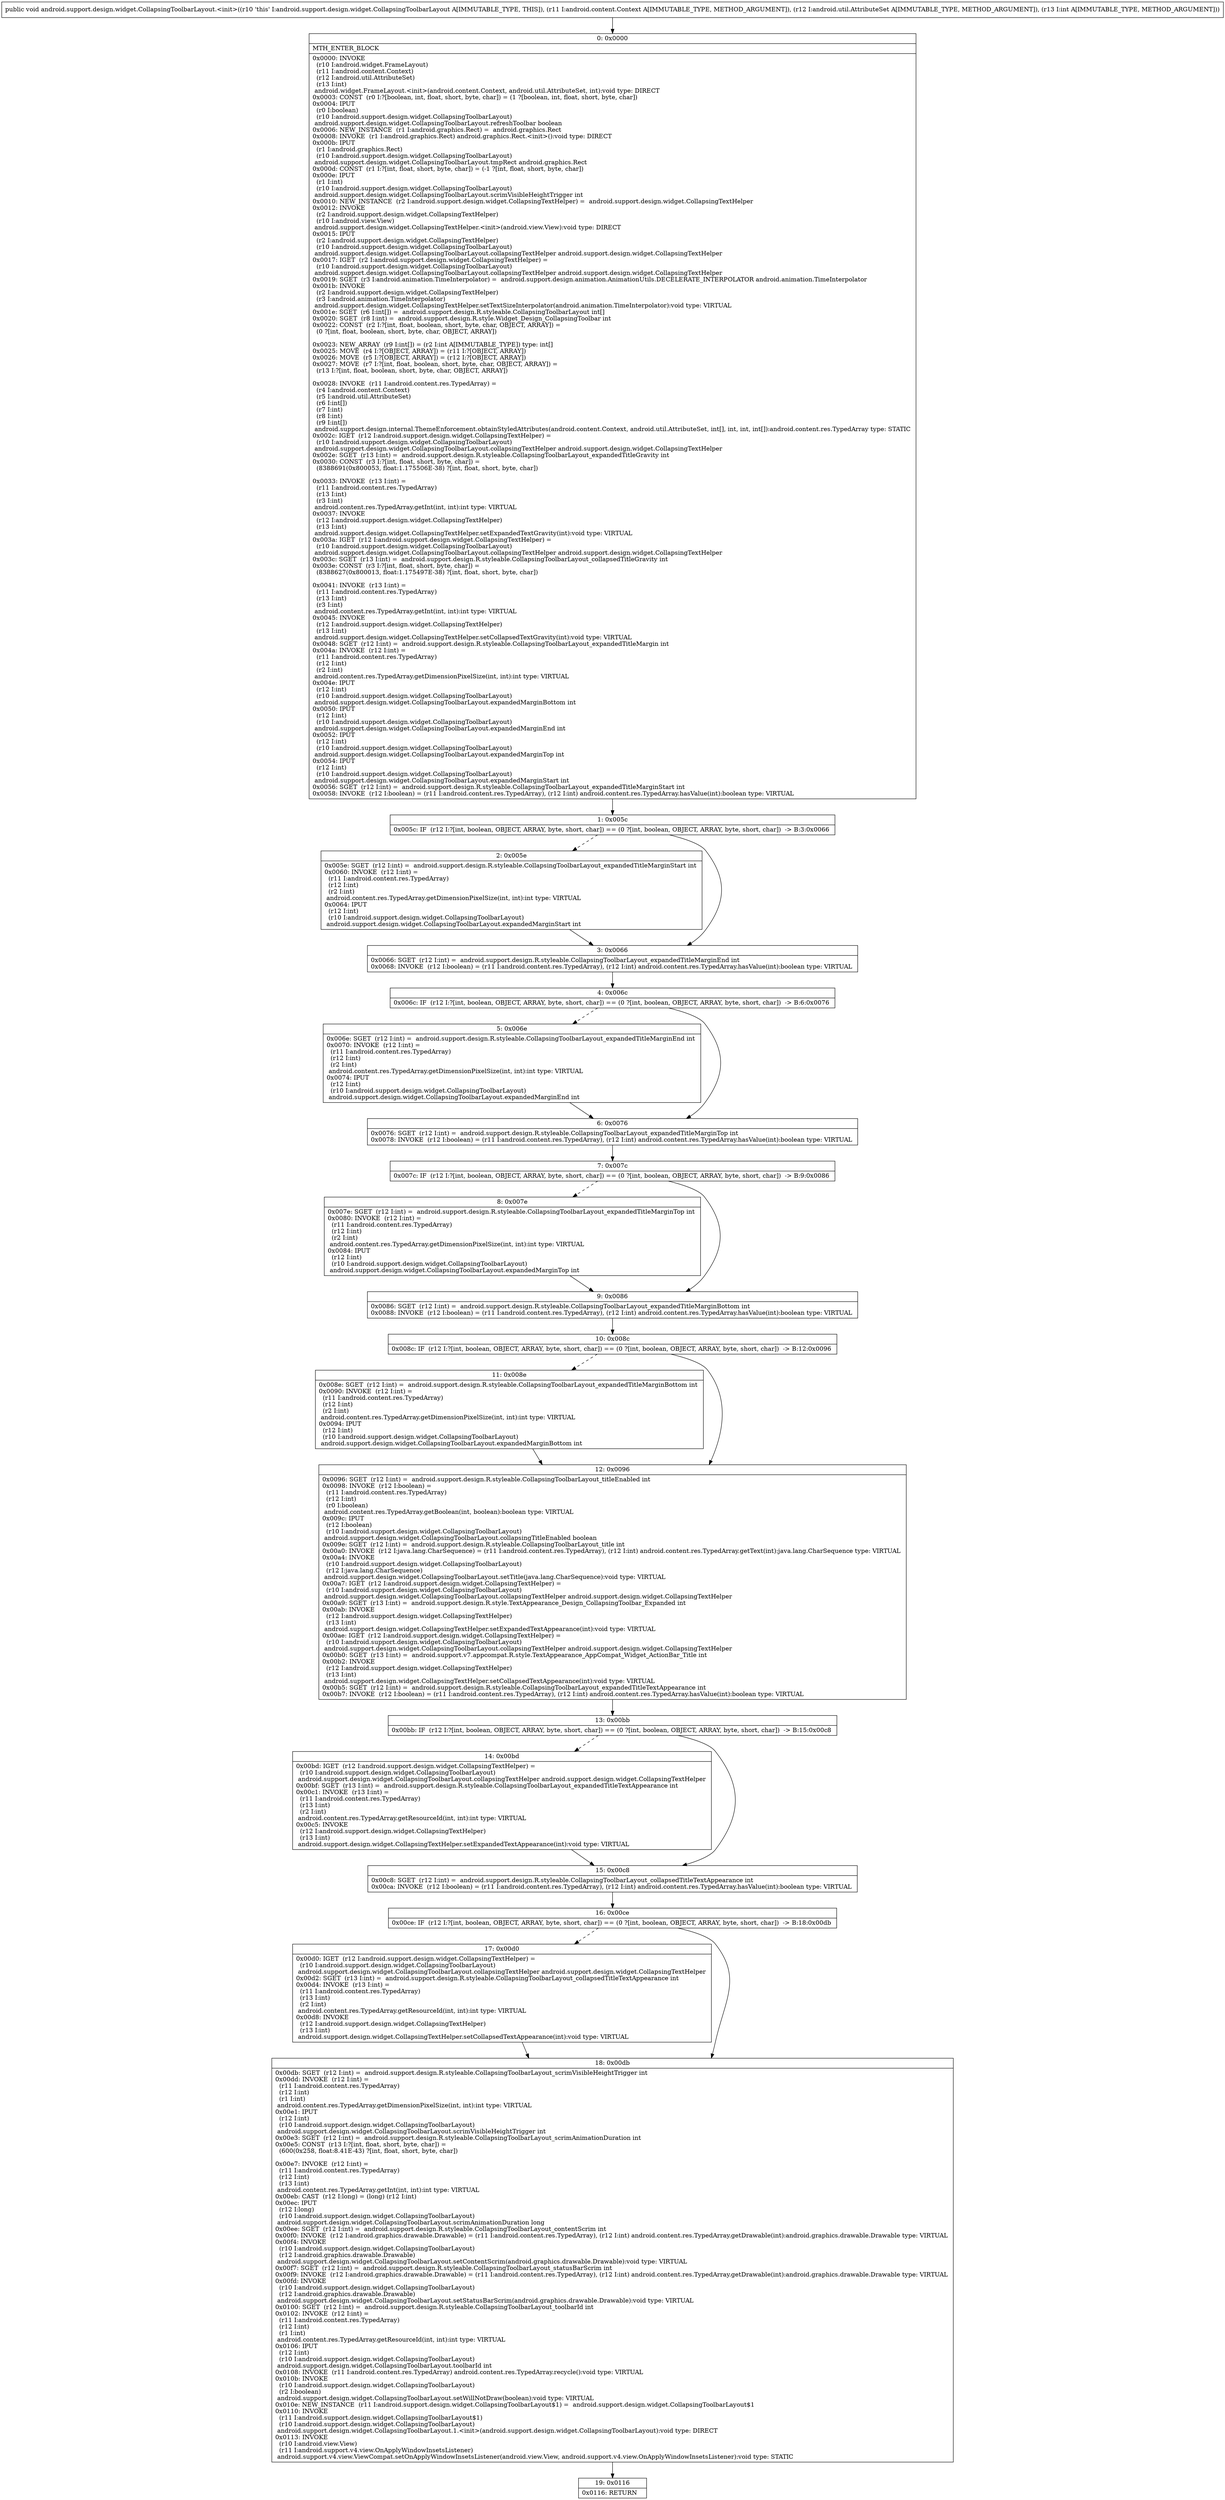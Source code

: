 digraph "CFG forandroid.support.design.widget.CollapsingToolbarLayout.\<init\>(Landroid\/content\/Context;Landroid\/util\/AttributeSet;I)V" {
Node_0 [shape=record,label="{0\:\ 0x0000|MTH_ENTER_BLOCK\l|0x0000: INVOKE  \l  (r10 I:android.widget.FrameLayout)\l  (r11 I:android.content.Context)\l  (r12 I:android.util.AttributeSet)\l  (r13 I:int)\l android.widget.FrameLayout.\<init\>(android.content.Context, android.util.AttributeSet, int):void type: DIRECT \l0x0003: CONST  (r0 I:?[boolean, int, float, short, byte, char]) = (1 ?[boolean, int, float, short, byte, char]) \l0x0004: IPUT  \l  (r0 I:boolean)\l  (r10 I:android.support.design.widget.CollapsingToolbarLayout)\l android.support.design.widget.CollapsingToolbarLayout.refreshToolbar boolean \l0x0006: NEW_INSTANCE  (r1 I:android.graphics.Rect) =  android.graphics.Rect \l0x0008: INVOKE  (r1 I:android.graphics.Rect) android.graphics.Rect.\<init\>():void type: DIRECT \l0x000b: IPUT  \l  (r1 I:android.graphics.Rect)\l  (r10 I:android.support.design.widget.CollapsingToolbarLayout)\l android.support.design.widget.CollapsingToolbarLayout.tmpRect android.graphics.Rect \l0x000d: CONST  (r1 I:?[int, float, short, byte, char]) = (\-1 ?[int, float, short, byte, char]) \l0x000e: IPUT  \l  (r1 I:int)\l  (r10 I:android.support.design.widget.CollapsingToolbarLayout)\l android.support.design.widget.CollapsingToolbarLayout.scrimVisibleHeightTrigger int \l0x0010: NEW_INSTANCE  (r2 I:android.support.design.widget.CollapsingTextHelper) =  android.support.design.widget.CollapsingTextHelper \l0x0012: INVOKE  \l  (r2 I:android.support.design.widget.CollapsingTextHelper)\l  (r10 I:android.view.View)\l android.support.design.widget.CollapsingTextHelper.\<init\>(android.view.View):void type: DIRECT \l0x0015: IPUT  \l  (r2 I:android.support.design.widget.CollapsingTextHelper)\l  (r10 I:android.support.design.widget.CollapsingToolbarLayout)\l android.support.design.widget.CollapsingToolbarLayout.collapsingTextHelper android.support.design.widget.CollapsingTextHelper \l0x0017: IGET  (r2 I:android.support.design.widget.CollapsingTextHelper) = \l  (r10 I:android.support.design.widget.CollapsingToolbarLayout)\l android.support.design.widget.CollapsingToolbarLayout.collapsingTextHelper android.support.design.widget.CollapsingTextHelper \l0x0019: SGET  (r3 I:android.animation.TimeInterpolator) =  android.support.design.animation.AnimationUtils.DECELERATE_INTERPOLATOR android.animation.TimeInterpolator \l0x001b: INVOKE  \l  (r2 I:android.support.design.widget.CollapsingTextHelper)\l  (r3 I:android.animation.TimeInterpolator)\l android.support.design.widget.CollapsingTextHelper.setTextSizeInterpolator(android.animation.TimeInterpolator):void type: VIRTUAL \l0x001e: SGET  (r6 I:int[]) =  android.support.design.R.styleable.CollapsingToolbarLayout int[] \l0x0020: SGET  (r8 I:int) =  android.support.design.R.style.Widget_Design_CollapsingToolbar int \l0x0022: CONST  (r2 I:?[int, float, boolean, short, byte, char, OBJECT, ARRAY]) = \l  (0 ?[int, float, boolean, short, byte, char, OBJECT, ARRAY])\l \l0x0023: NEW_ARRAY  (r9 I:int[]) = (r2 I:int A[IMMUTABLE_TYPE]) type: int[] \l0x0025: MOVE  (r4 I:?[OBJECT, ARRAY]) = (r11 I:?[OBJECT, ARRAY]) \l0x0026: MOVE  (r5 I:?[OBJECT, ARRAY]) = (r12 I:?[OBJECT, ARRAY]) \l0x0027: MOVE  (r7 I:?[int, float, boolean, short, byte, char, OBJECT, ARRAY]) = \l  (r13 I:?[int, float, boolean, short, byte, char, OBJECT, ARRAY])\l \l0x0028: INVOKE  (r11 I:android.content.res.TypedArray) = \l  (r4 I:android.content.Context)\l  (r5 I:android.util.AttributeSet)\l  (r6 I:int[])\l  (r7 I:int)\l  (r8 I:int)\l  (r9 I:int[])\l android.support.design.internal.ThemeEnforcement.obtainStyledAttributes(android.content.Context, android.util.AttributeSet, int[], int, int, int[]):android.content.res.TypedArray type: STATIC \l0x002c: IGET  (r12 I:android.support.design.widget.CollapsingTextHelper) = \l  (r10 I:android.support.design.widget.CollapsingToolbarLayout)\l android.support.design.widget.CollapsingToolbarLayout.collapsingTextHelper android.support.design.widget.CollapsingTextHelper \l0x002e: SGET  (r13 I:int) =  android.support.design.R.styleable.CollapsingToolbarLayout_expandedTitleGravity int \l0x0030: CONST  (r3 I:?[int, float, short, byte, char]) = \l  (8388691(0x800053, float:1.175506E\-38) ?[int, float, short, byte, char])\l \l0x0033: INVOKE  (r13 I:int) = \l  (r11 I:android.content.res.TypedArray)\l  (r13 I:int)\l  (r3 I:int)\l android.content.res.TypedArray.getInt(int, int):int type: VIRTUAL \l0x0037: INVOKE  \l  (r12 I:android.support.design.widget.CollapsingTextHelper)\l  (r13 I:int)\l android.support.design.widget.CollapsingTextHelper.setExpandedTextGravity(int):void type: VIRTUAL \l0x003a: IGET  (r12 I:android.support.design.widget.CollapsingTextHelper) = \l  (r10 I:android.support.design.widget.CollapsingToolbarLayout)\l android.support.design.widget.CollapsingToolbarLayout.collapsingTextHelper android.support.design.widget.CollapsingTextHelper \l0x003c: SGET  (r13 I:int) =  android.support.design.R.styleable.CollapsingToolbarLayout_collapsedTitleGravity int \l0x003e: CONST  (r3 I:?[int, float, short, byte, char]) = \l  (8388627(0x800013, float:1.175497E\-38) ?[int, float, short, byte, char])\l \l0x0041: INVOKE  (r13 I:int) = \l  (r11 I:android.content.res.TypedArray)\l  (r13 I:int)\l  (r3 I:int)\l android.content.res.TypedArray.getInt(int, int):int type: VIRTUAL \l0x0045: INVOKE  \l  (r12 I:android.support.design.widget.CollapsingTextHelper)\l  (r13 I:int)\l android.support.design.widget.CollapsingTextHelper.setCollapsedTextGravity(int):void type: VIRTUAL \l0x0048: SGET  (r12 I:int) =  android.support.design.R.styleable.CollapsingToolbarLayout_expandedTitleMargin int \l0x004a: INVOKE  (r12 I:int) = \l  (r11 I:android.content.res.TypedArray)\l  (r12 I:int)\l  (r2 I:int)\l android.content.res.TypedArray.getDimensionPixelSize(int, int):int type: VIRTUAL \l0x004e: IPUT  \l  (r12 I:int)\l  (r10 I:android.support.design.widget.CollapsingToolbarLayout)\l android.support.design.widget.CollapsingToolbarLayout.expandedMarginBottom int \l0x0050: IPUT  \l  (r12 I:int)\l  (r10 I:android.support.design.widget.CollapsingToolbarLayout)\l android.support.design.widget.CollapsingToolbarLayout.expandedMarginEnd int \l0x0052: IPUT  \l  (r12 I:int)\l  (r10 I:android.support.design.widget.CollapsingToolbarLayout)\l android.support.design.widget.CollapsingToolbarLayout.expandedMarginTop int \l0x0054: IPUT  \l  (r12 I:int)\l  (r10 I:android.support.design.widget.CollapsingToolbarLayout)\l android.support.design.widget.CollapsingToolbarLayout.expandedMarginStart int \l0x0056: SGET  (r12 I:int) =  android.support.design.R.styleable.CollapsingToolbarLayout_expandedTitleMarginStart int \l0x0058: INVOKE  (r12 I:boolean) = (r11 I:android.content.res.TypedArray), (r12 I:int) android.content.res.TypedArray.hasValue(int):boolean type: VIRTUAL \l}"];
Node_1 [shape=record,label="{1\:\ 0x005c|0x005c: IF  (r12 I:?[int, boolean, OBJECT, ARRAY, byte, short, char]) == (0 ?[int, boolean, OBJECT, ARRAY, byte, short, char])  \-\> B:3:0x0066 \l}"];
Node_2 [shape=record,label="{2\:\ 0x005e|0x005e: SGET  (r12 I:int) =  android.support.design.R.styleable.CollapsingToolbarLayout_expandedTitleMarginStart int \l0x0060: INVOKE  (r12 I:int) = \l  (r11 I:android.content.res.TypedArray)\l  (r12 I:int)\l  (r2 I:int)\l android.content.res.TypedArray.getDimensionPixelSize(int, int):int type: VIRTUAL \l0x0064: IPUT  \l  (r12 I:int)\l  (r10 I:android.support.design.widget.CollapsingToolbarLayout)\l android.support.design.widget.CollapsingToolbarLayout.expandedMarginStart int \l}"];
Node_3 [shape=record,label="{3\:\ 0x0066|0x0066: SGET  (r12 I:int) =  android.support.design.R.styleable.CollapsingToolbarLayout_expandedTitleMarginEnd int \l0x0068: INVOKE  (r12 I:boolean) = (r11 I:android.content.res.TypedArray), (r12 I:int) android.content.res.TypedArray.hasValue(int):boolean type: VIRTUAL \l}"];
Node_4 [shape=record,label="{4\:\ 0x006c|0x006c: IF  (r12 I:?[int, boolean, OBJECT, ARRAY, byte, short, char]) == (0 ?[int, boolean, OBJECT, ARRAY, byte, short, char])  \-\> B:6:0x0076 \l}"];
Node_5 [shape=record,label="{5\:\ 0x006e|0x006e: SGET  (r12 I:int) =  android.support.design.R.styleable.CollapsingToolbarLayout_expandedTitleMarginEnd int \l0x0070: INVOKE  (r12 I:int) = \l  (r11 I:android.content.res.TypedArray)\l  (r12 I:int)\l  (r2 I:int)\l android.content.res.TypedArray.getDimensionPixelSize(int, int):int type: VIRTUAL \l0x0074: IPUT  \l  (r12 I:int)\l  (r10 I:android.support.design.widget.CollapsingToolbarLayout)\l android.support.design.widget.CollapsingToolbarLayout.expandedMarginEnd int \l}"];
Node_6 [shape=record,label="{6\:\ 0x0076|0x0076: SGET  (r12 I:int) =  android.support.design.R.styleable.CollapsingToolbarLayout_expandedTitleMarginTop int \l0x0078: INVOKE  (r12 I:boolean) = (r11 I:android.content.res.TypedArray), (r12 I:int) android.content.res.TypedArray.hasValue(int):boolean type: VIRTUAL \l}"];
Node_7 [shape=record,label="{7\:\ 0x007c|0x007c: IF  (r12 I:?[int, boolean, OBJECT, ARRAY, byte, short, char]) == (0 ?[int, boolean, OBJECT, ARRAY, byte, short, char])  \-\> B:9:0x0086 \l}"];
Node_8 [shape=record,label="{8\:\ 0x007e|0x007e: SGET  (r12 I:int) =  android.support.design.R.styleable.CollapsingToolbarLayout_expandedTitleMarginTop int \l0x0080: INVOKE  (r12 I:int) = \l  (r11 I:android.content.res.TypedArray)\l  (r12 I:int)\l  (r2 I:int)\l android.content.res.TypedArray.getDimensionPixelSize(int, int):int type: VIRTUAL \l0x0084: IPUT  \l  (r12 I:int)\l  (r10 I:android.support.design.widget.CollapsingToolbarLayout)\l android.support.design.widget.CollapsingToolbarLayout.expandedMarginTop int \l}"];
Node_9 [shape=record,label="{9\:\ 0x0086|0x0086: SGET  (r12 I:int) =  android.support.design.R.styleable.CollapsingToolbarLayout_expandedTitleMarginBottom int \l0x0088: INVOKE  (r12 I:boolean) = (r11 I:android.content.res.TypedArray), (r12 I:int) android.content.res.TypedArray.hasValue(int):boolean type: VIRTUAL \l}"];
Node_10 [shape=record,label="{10\:\ 0x008c|0x008c: IF  (r12 I:?[int, boolean, OBJECT, ARRAY, byte, short, char]) == (0 ?[int, boolean, OBJECT, ARRAY, byte, short, char])  \-\> B:12:0x0096 \l}"];
Node_11 [shape=record,label="{11\:\ 0x008e|0x008e: SGET  (r12 I:int) =  android.support.design.R.styleable.CollapsingToolbarLayout_expandedTitleMarginBottom int \l0x0090: INVOKE  (r12 I:int) = \l  (r11 I:android.content.res.TypedArray)\l  (r12 I:int)\l  (r2 I:int)\l android.content.res.TypedArray.getDimensionPixelSize(int, int):int type: VIRTUAL \l0x0094: IPUT  \l  (r12 I:int)\l  (r10 I:android.support.design.widget.CollapsingToolbarLayout)\l android.support.design.widget.CollapsingToolbarLayout.expandedMarginBottom int \l}"];
Node_12 [shape=record,label="{12\:\ 0x0096|0x0096: SGET  (r12 I:int) =  android.support.design.R.styleable.CollapsingToolbarLayout_titleEnabled int \l0x0098: INVOKE  (r12 I:boolean) = \l  (r11 I:android.content.res.TypedArray)\l  (r12 I:int)\l  (r0 I:boolean)\l android.content.res.TypedArray.getBoolean(int, boolean):boolean type: VIRTUAL \l0x009c: IPUT  \l  (r12 I:boolean)\l  (r10 I:android.support.design.widget.CollapsingToolbarLayout)\l android.support.design.widget.CollapsingToolbarLayout.collapsingTitleEnabled boolean \l0x009e: SGET  (r12 I:int) =  android.support.design.R.styleable.CollapsingToolbarLayout_title int \l0x00a0: INVOKE  (r12 I:java.lang.CharSequence) = (r11 I:android.content.res.TypedArray), (r12 I:int) android.content.res.TypedArray.getText(int):java.lang.CharSequence type: VIRTUAL \l0x00a4: INVOKE  \l  (r10 I:android.support.design.widget.CollapsingToolbarLayout)\l  (r12 I:java.lang.CharSequence)\l android.support.design.widget.CollapsingToolbarLayout.setTitle(java.lang.CharSequence):void type: VIRTUAL \l0x00a7: IGET  (r12 I:android.support.design.widget.CollapsingTextHelper) = \l  (r10 I:android.support.design.widget.CollapsingToolbarLayout)\l android.support.design.widget.CollapsingToolbarLayout.collapsingTextHelper android.support.design.widget.CollapsingTextHelper \l0x00a9: SGET  (r13 I:int) =  android.support.design.R.style.TextAppearance_Design_CollapsingToolbar_Expanded int \l0x00ab: INVOKE  \l  (r12 I:android.support.design.widget.CollapsingTextHelper)\l  (r13 I:int)\l android.support.design.widget.CollapsingTextHelper.setExpandedTextAppearance(int):void type: VIRTUAL \l0x00ae: IGET  (r12 I:android.support.design.widget.CollapsingTextHelper) = \l  (r10 I:android.support.design.widget.CollapsingToolbarLayout)\l android.support.design.widget.CollapsingToolbarLayout.collapsingTextHelper android.support.design.widget.CollapsingTextHelper \l0x00b0: SGET  (r13 I:int) =  android.support.v7.appcompat.R.style.TextAppearance_AppCompat_Widget_ActionBar_Title int \l0x00b2: INVOKE  \l  (r12 I:android.support.design.widget.CollapsingTextHelper)\l  (r13 I:int)\l android.support.design.widget.CollapsingTextHelper.setCollapsedTextAppearance(int):void type: VIRTUAL \l0x00b5: SGET  (r12 I:int) =  android.support.design.R.styleable.CollapsingToolbarLayout_expandedTitleTextAppearance int \l0x00b7: INVOKE  (r12 I:boolean) = (r11 I:android.content.res.TypedArray), (r12 I:int) android.content.res.TypedArray.hasValue(int):boolean type: VIRTUAL \l}"];
Node_13 [shape=record,label="{13\:\ 0x00bb|0x00bb: IF  (r12 I:?[int, boolean, OBJECT, ARRAY, byte, short, char]) == (0 ?[int, boolean, OBJECT, ARRAY, byte, short, char])  \-\> B:15:0x00c8 \l}"];
Node_14 [shape=record,label="{14\:\ 0x00bd|0x00bd: IGET  (r12 I:android.support.design.widget.CollapsingTextHelper) = \l  (r10 I:android.support.design.widget.CollapsingToolbarLayout)\l android.support.design.widget.CollapsingToolbarLayout.collapsingTextHelper android.support.design.widget.CollapsingTextHelper \l0x00bf: SGET  (r13 I:int) =  android.support.design.R.styleable.CollapsingToolbarLayout_expandedTitleTextAppearance int \l0x00c1: INVOKE  (r13 I:int) = \l  (r11 I:android.content.res.TypedArray)\l  (r13 I:int)\l  (r2 I:int)\l android.content.res.TypedArray.getResourceId(int, int):int type: VIRTUAL \l0x00c5: INVOKE  \l  (r12 I:android.support.design.widget.CollapsingTextHelper)\l  (r13 I:int)\l android.support.design.widget.CollapsingTextHelper.setExpandedTextAppearance(int):void type: VIRTUAL \l}"];
Node_15 [shape=record,label="{15\:\ 0x00c8|0x00c8: SGET  (r12 I:int) =  android.support.design.R.styleable.CollapsingToolbarLayout_collapsedTitleTextAppearance int \l0x00ca: INVOKE  (r12 I:boolean) = (r11 I:android.content.res.TypedArray), (r12 I:int) android.content.res.TypedArray.hasValue(int):boolean type: VIRTUAL \l}"];
Node_16 [shape=record,label="{16\:\ 0x00ce|0x00ce: IF  (r12 I:?[int, boolean, OBJECT, ARRAY, byte, short, char]) == (0 ?[int, boolean, OBJECT, ARRAY, byte, short, char])  \-\> B:18:0x00db \l}"];
Node_17 [shape=record,label="{17\:\ 0x00d0|0x00d0: IGET  (r12 I:android.support.design.widget.CollapsingTextHelper) = \l  (r10 I:android.support.design.widget.CollapsingToolbarLayout)\l android.support.design.widget.CollapsingToolbarLayout.collapsingTextHelper android.support.design.widget.CollapsingTextHelper \l0x00d2: SGET  (r13 I:int) =  android.support.design.R.styleable.CollapsingToolbarLayout_collapsedTitleTextAppearance int \l0x00d4: INVOKE  (r13 I:int) = \l  (r11 I:android.content.res.TypedArray)\l  (r13 I:int)\l  (r2 I:int)\l android.content.res.TypedArray.getResourceId(int, int):int type: VIRTUAL \l0x00d8: INVOKE  \l  (r12 I:android.support.design.widget.CollapsingTextHelper)\l  (r13 I:int)\l android.support.design.widget.CollapsingTextHelper.setCollapsedTextAppearance(int):void type: VIRTUAL \l}"];
Node_18 [shape=record,label="{18\:\ 0x00db|0x00db: SGET  (r12 I:int) =  android.support.design.R.styleable.CollapsingToolbarLayout_scrimVisibleHeightTrigger int \l0x00dd: INVOKE  (r12 I:int) = \l  (r11 I:android.content.res.TypedArray)\l  (r12 I:int)\l  (r1 I:int)\l android.content.res.TypedArray.getDimensionPixelSize(int, int):int type: VIRTUAL \l0x00e1: IPUT  \l  (r12 I:int)\l  (r10 I:android.support.design.widget.CollapsingToolbarLayout)\l android.support.design.widget.CollapsingToolbarLayout.scrimVisibleHeightTrigger int \l0x00e3: SGET  (r12 I:int) =  android.support.design.R.styleable.CollapsingToolbarLayout_scrimAnimationDuration int \l0x00e5: CONST  (r13 I:?[int, float, short, byte, char]) = \l  (600(0x258, float:8.41E\-43) ?[int, float, short, byte, char])\l \l0x00e7: INVOKE  (r12 I:int) = \l  (r11 I:android.content.res.TypedArray)\l  (r12 I:int)\l  (r13 I:int)\l android.content.res.TypedArray.getInt(int, int):int type: VIRTUAL \l0x00eb: CAST  (r12 I:long) = (long) (r12 I:int) \l0x00ec: IPUT  \l  (r12 I:long)\l  (r10 I:android.support.design.widget.CollapsingToolbarLayout)\l android.support.design.widget.CollapsingToolbarLayout.scrimAnimationDuration long \l0x00ee: SGET  (r12 I:int) =  android.support.design.R.styleable.CollapsingToolbarLayout_contentScrim int \l0x00f0: INVOKE  (r12 I:android.graphics.drawable.Drawable) = (r11 I:android.content.res.TypedArray), (r12 I:int) android.content.res.TypedArray.getDrawable(int):android.graphics.drawable.Drawable type: VIRTUAL \l0x00f4: INVOKE  \l  (r10 I:android.support.design.widget.CollapsingToolbarLayout)\l  (r12 I:android.graphics.drawable.Drawable)\l android.support.design.widget.CollapsingToolbarLayout.setContentScrim(android.graphics.drawable.Drawable):void type: VIRTUAL \l0x00f7: SGET  (r12 I:int) =  android.support.design.R.styleable.CollapsingToolbarLayout_statusBarScrim int \l0x00f9: INVOKE  (r12 I:android.graphics.drawable.Drawable) = (r11 I:android.content.res.TypedArray), (r12 I:int) android.content.res.TypedArray.getDrawable(int):android.graphics.drawable.Drawable type: VIRTUAL \l0x00fd: INVOKE  \l  (r10 I:android.support.design.widget.CollapsingToolbarLayout)\l  (r12 I:android.graphics.drawable.Drawable)\l android.support.design.widget.CollapsingToolbarLayout.setStatusBarScrim(android.graphics.drawable.Drawable):void type: VIRTUAL \l0x0100: SGET  (r12 I:int) =  android.support.design.R.styleable.CollapsingToolbarLayout_toolbarId int \l0x0102: INVOKE  (r12 I:int) = \l  (r11 I:android.content.res.TypedArray)\l  (r12 I:int)\l  (r1 I:int)\l android.content.res.TypedArray.getResourceId(int, int):int type: VIRTUAL \l0x0106: IPUT  \l  (r12 I:int)\l  (r10 I:android.support.design.widget.CollapsingToolbarLayout)\l android.support.design.widget.CollapsingToolbarLayout.toolbarId int \l0x0108: INVOKE  (r11 I:android.content.res.TypedArray) android.content.res.TypedArray.recycle():void type: VIRTUAL \l0x010b: INVOKE  \l  (r10 I:android.support.design.widget.CollapsingToolbarLayout)\l  (r2 I:boolean)\l android.support.design.widget.CollapsingToolbarLayout.setWillNotDraw(boolean):void type: VIRTUAL \l0x010e: NEW_INSTANCE  (r11 I:android.support.design.widget.CollapsingToolbarLayout$1) =  android.support.design.widget.CollapsingToolbarLayout$1 \l0x0110: INVOKE  \l  (r11 I:android.support.design.widget.CollapsingToolbarLayout$1)\l  (r10 I:android.support.design.widget.CollapsingToolbarLayout)\l android.support.design.widget.CollapsingToolbarLayout.1.\<init\>(android.support.design.widget.CollapsingToolbarLayout):void type: DIRECT \l0x0113: INVOKE  \l  (r10 I:android.view.View)\l  (r11 I:android.support.v4.view.OnApplyWindowInsetsListener)\l android.support.v4.view.ViewCompat.setOnApplyWindowInsetsListener(android.view.View, android.support.v4.view.OnApplyWindowInsetsListener):void type: STATIC \l}"];
Node_19 [shape=record,label="{19\:\ 0x0116|0x0116: RETURN   \l}"];
MethodNode[shape=record,label="{public void android.support.design.widget.CollapsingToolbarLayout.\<init\>((r10 'this' I:android.support.design.widget.CollapsingToolbarLayout A[IMMUTABLE_TYPE, THIS]), (r11 I:android.content.Context A[IMMUTABLE_TYPE, METHOD_ARGUMENT]), (r12 I:android.util.AttributeSet A[IMMUTABLE_TYPE, METHOD_ARGUMENT]), (r13 I:int A[IMMUTABLE_TYPE, METHOD_ARGUMENT])) }"];
MethodNode -> Node_0;
Node_0 -> Node_1;
Node_1 -> Node_2[style=dashed];
Node_1 -> Node_3;
Node_2 -> Node_3;
Node_3 -> Node_4;
Node_4 -> Node_5[style=dashed];
Node_4 -> Node_6;
Node_5 -> Node_6;
Node_6 -> Node_7;
Node_7 -> Node_8[style=dashed];
Node_7 -> Node_9;
Node_8 -> Node_9;
Node_9 -> Node_10;
Node_10 -> Node_11[style=dashed];
Node_10 -> Node_12;
Node_11 -> Node_12;
Node_12 -> Node_13;
Node_13 -> Node_14[style=dashed];
Node_13 -> Node_15;
Node_14 -> Node_15;
Node_15 -> Node_16;
Node_16 -> Node_17[style=dashed];
Node_16 -> Node_18;
Node_17 -> Node_18;
Node_18 -> Node_19;
}

